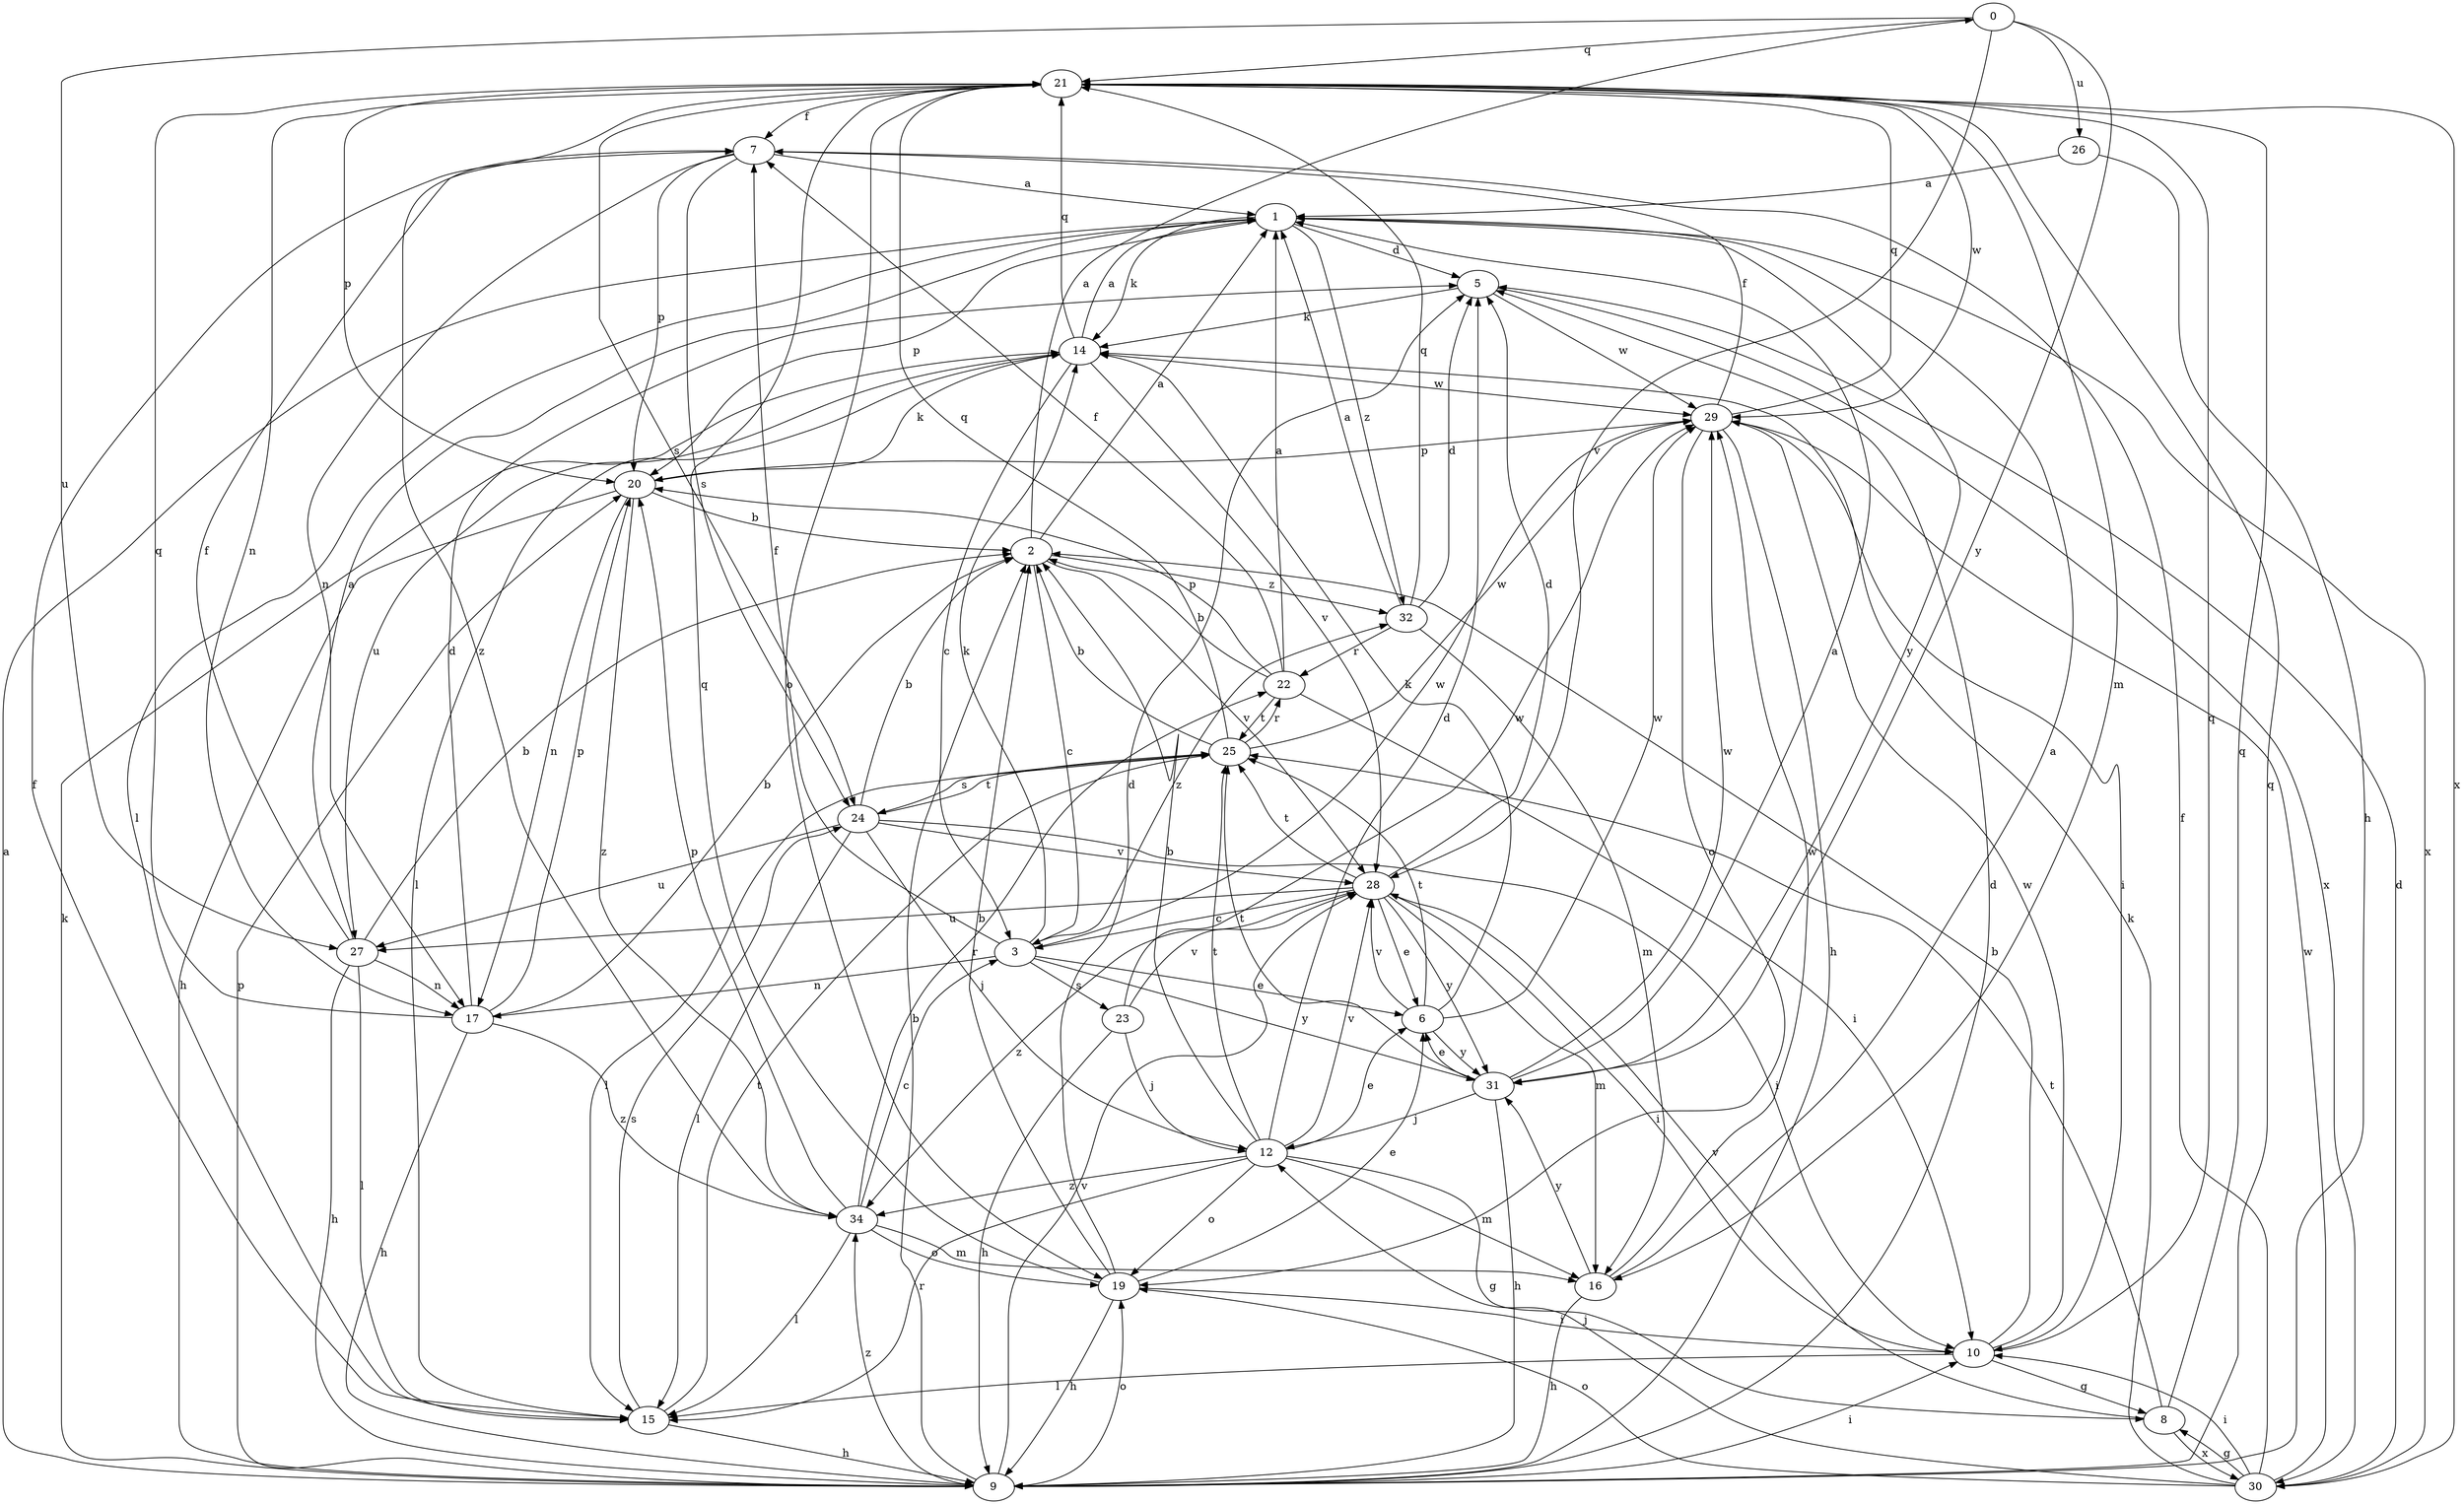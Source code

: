 strict digraph  {
0;
1;
2;
3;
5;
6;
7;
8;
9;
10;
12;
14;
15;
16;
17;
19;
20;
21;
22;
23;
24;
25;
26;
27;
28;
29;
30;
31;
32;
34;
0 -> 21  [label=q];
0 -> 26  [label=u];
0 -> 27  [label=u];
0 -> 28  [label=v];
0 -> 31  [label=y];
1 -> 5  [label=d];
1 -> 14  [label=k];
1 -> 15  [label=l];
1 -> 20  [label=p];
1 -> 30  [label=x];
1 -> 31  [label=y];
1 -> 32  [label=z];
2 -> 0  [label=a];
2 -> 1  [label=a];
2 -> 3  [label=c];
2 -> 28  [label=v];
2 -> 32  [label=z];
3 -> 6  [label=e];
3 -> 7  [label=f];
3 -> 14  [label=k];
3 -> 17  [label=n];
3 -> 23  [label=s];
3 -> 29  [label=w];
3 -> 31  [label=y];
3 -> 32  [label=z];
5 -> 14  [label=k];
5 -> 29  [label=w];
5 -> 30  [label=x];
6 -> 14  [label=k];
6 -> 25  [label=t];
6 -> 28  [label=v];
6 -> 29  [label=w];
6 -> 31  [label=y];
7 -> 1  [label=a];
7 -> 17  [label=n];
7 -> 20  [label=p];
7 -> 24  [label=s];
8 -> 21  [label=q];
8 -> 25  [label=t];
8 -> 28  [label=v];
8 -> 30  [label=x];
9 -> 1  [label=a];
9 -> 2  [label=b];
9 -> 5  [label=d];
9 -> 10  [label=i];
9 -> 14  [label=k];
9 -> 19  [label=o];
9 -> 20  [label=p];
9 -> 21  [label=q];
9 -> 28  [label=v];
9 -> 34  [label=z];
10 -> 2  [label=b];
10 -> 8  [label=g];
10 -> 15  [label=l];
10 -> 21  [label=q];
10 -> 29  [label=w];
12 -> 2  [label=b];
12 -> 5  [label=d];
12 -> 6  [label=e];
12 -> 8  [label=g];
12 -> 16  [label=m];
12 -> 19  [label=o];
12 -> 25  [label=t];
12 -> 28  [label=v];
12 -> 34  [label=z];
12 -> 15  [label=r];
14 -> 1  [label=a];
14 -> 3  [label=c];
14 -> 15  [label=l];
14 -> 21  [label=q];
14 -> 27  [label=u];
14 -> 28  [label=v];
14 -> 29  [label=w];
15 -> 7  [label=f];
15 -> 9  [label=h];
15 -> 24  [label=s];
15 -> 25  [label=t];
16 -> 1  [label=a];
16 -> 9  [label=h];
16 -> 29  [label=w];
16 -> 31  [label=y];
17 -> 2  [label=b];
17 -> 5  [label=d];
17 -> 9  [label=h];
17 -> 20  [label=p];
17 -> 21  [label=q];
17 -> 34  [label=z];
19 -> 2  [label=b];
19 -> 5  [label=d];
19 -> 6  [label=e];
19 -> 9  [label=h];
19 -> 10  [label=i];
19 -> 21  [label=q];
20 -> 2  [label=b];
20 -> 9  [label=h];
20 -> 14  [label=k];
20 -> 17  [label=n];
20 -> 34  [label=z];
21 -> 7  [label=f];
21 -> 16  [label=m];
21 -> 17  [label=n];
21 -> 19  [label=o];
21 -> 20  [label=p];
21 -> 24  [label=s];
21 -> 29  [label=w];
21 -> 30  [label=x];
21 -> 34  [label=z];
22 -> 1  [label=a];
22 -> 2  [label=b];
22 -> 7  [label=f];
22 -> 10  [label=i];
22 -> 20  [label=p];
22 -> 25  [label=t];
23 -> 9  [label=h];
23 -> 12  [label=j];
23 -> 28  [label=v];
23 -> 29  [label=w];
24 -> 2  [label=b];
24 -> 10  [label=i];
24 -> 12  [label=j];
24 -> 15  [label=l];
24 -> 25  [label=t];
24 -> 27  [label=u];
24 -> 28  [label=v];
25 -> 2  [label=b];
25 -> 15  [label=l];
25 -> 21  [label=q];
25 -> 22  [label=r];
25 -> 24  [label=s];
25 -> 29  [label=w];
26 -> 1  [label=a];
26 -> 9  [label=h];
27 -> 1  [label=a];
27 -> 2  [label=b];
27 -> 7  [label=f];
27 -> 9  [label=h];
27 -> 15  [label=l];
27 -> 17  [label=n];
28 -> 3  [label=c];
28 -> 5  [label=d];
28 -> 6  [label=e];
28 -> 10  [label=i];
28 -> 16  [label=m];
28 -> 25  [label=t];
28 -> 27  [label=u];
28 -> 31  [label=y];
28 -> 34  [label=z];
29 -> 7  [label=f];
29 -> 9  [label=h];
29 -> 10  [label=i];
29 -> 19  [label=o];
29 -> 20  [label=p];
29 -> 21  [label=q];
30 -> 5  [label=d];
30 -> 7  [label=f];
30 -> 8  [label=g];
30 -> 10  [label=i];
30 -> 12  [label=j];
30 -> 14  [label=k];
30 -> 19  [label=o];
30 -> 29  [label=w];
31 -> 1  [label=a];
31 -> 6  [label=e];
31 -> 9  [label=h];
31 -> 12  [label=j];
31 -> 25  [label=t];
31 -> 29  [label=w];
32 -> 1  [label=a];
32 -> 5  [label=d];
32 -> 16  [label=m];
32 -> 21  [label=q];
32 -> 22  [label=r];
34 -> 3  [label=c];
34 -> 15  [label=l];
34 -> 16  [label=m];
34 -> 19  [label=o];
34 -> 20  [label=p];
34 -> 22  [label=r];
}
